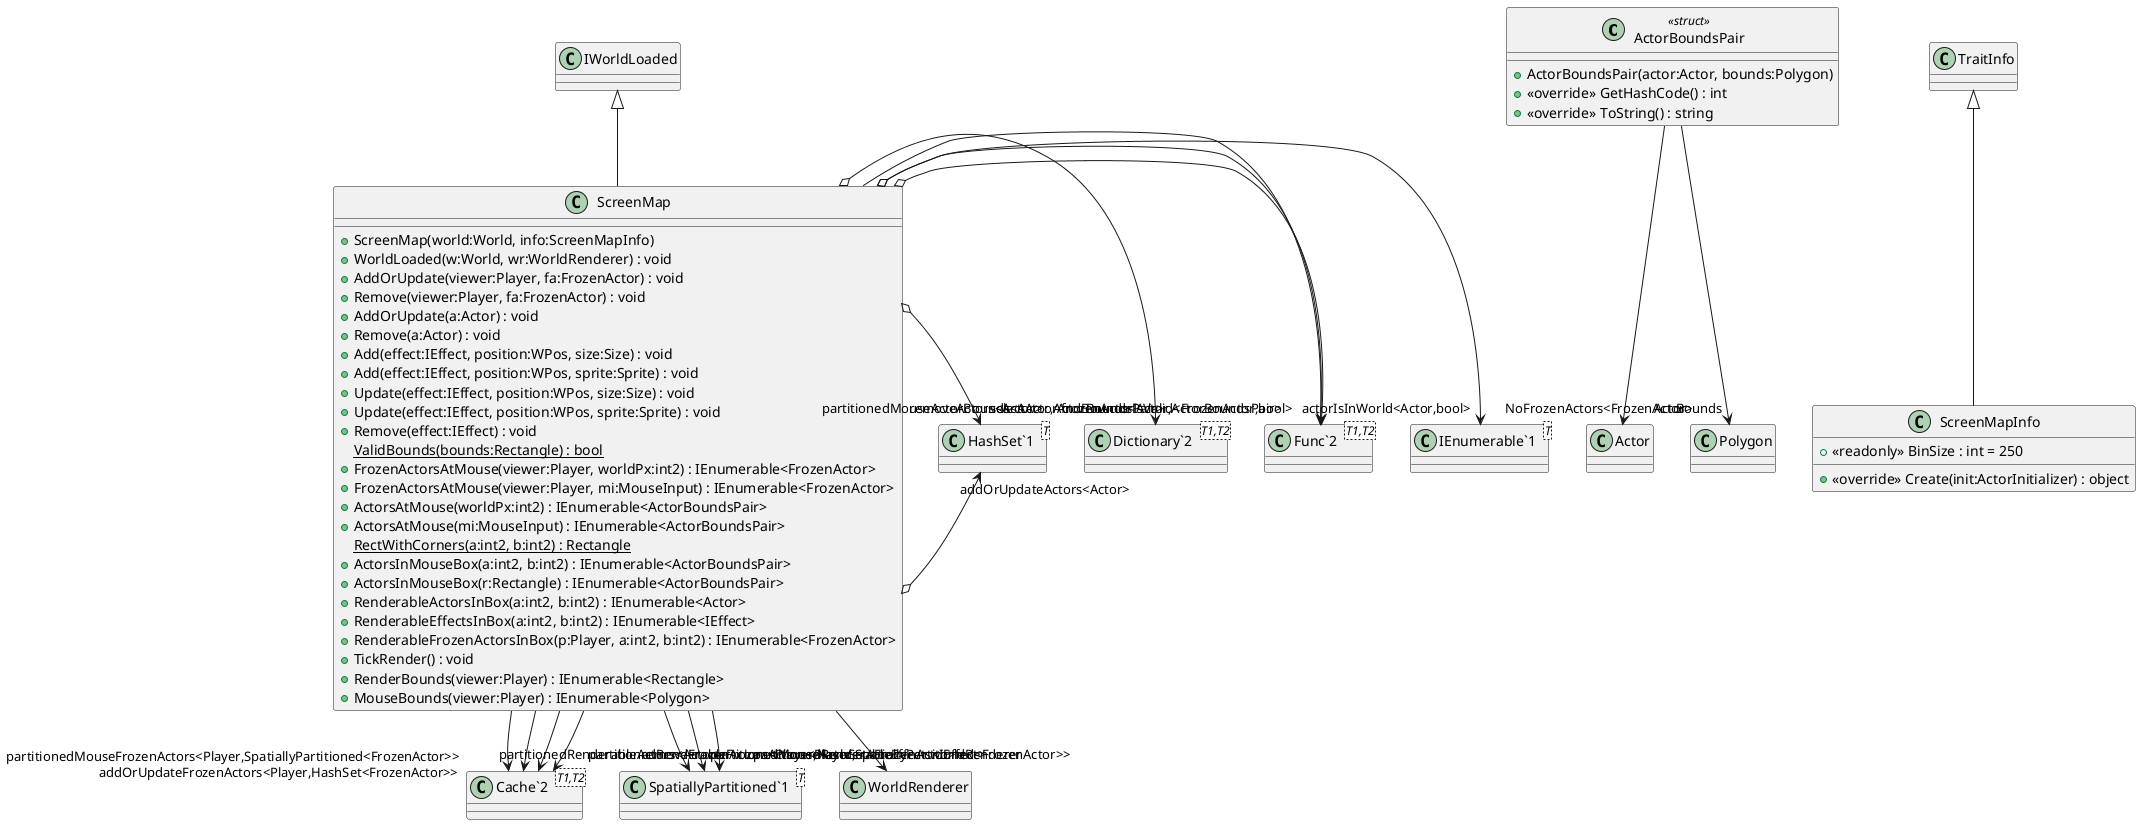 @startuml
class ActorBoundsPair <<struct>> {
    + ActorBoundsPair(actor:Actor, bounds:Polygon)
    + <<override>> GetHashCode() : int
    + <<override>> ToString() : string
}
class ScreenMapInfo {
    + <<readonly>> BinSize : int = 250
    + <<override>> Create(init:ActorInitializer) : object
}
class ScreenMap {
    + ScreenMap(world:World, info:ScreenMapInfo)
    + WorldLoaded(w:World, wr:WorldRenderer) : void
    + AddOrUpdate(viewer:Player, fa:FrozenActor) : void
    + Remove(viewer:Player, fa:FrozenActor) : void
    + AddOrUpdate(a:Actor) : void
    + Remove(a:Actor) : void
    + Add(effect:IEffect, position:WPos, size:Size) : void
    + Add(effect:IEffect, position:WPos, sprite:Sprite) : void
    + Update(effect:IEffect, position:WPos, size:Size) : void
    + Update(effect:IEffect, position:WPos, sprite:Sprite) : void
    + Remove(effect:IEffect) : void
    {static} ValidBounds(bounds:Rectangle) : bool
    + FrozenActorsAtMouse(viewer:Player, worldPx:int2) : IEnumerable<FrozenActor>
    + FrozenActorsAtMouse(viewer:Player, mi:MouseInput) : IEnumerable<FrozenActor>
    + ActorsAtMouse(worldPx:int2) : IEnumerable<ActorBoundsPair>
    + ActorsAtMouse(mi:MouseInput) : IEnumerable<ActorBoundsPair>
    {static} RectWithCorners(a:int2, b:int2) : Rectangle
    + ActorsInMouseBox(a:int2, b:int2) : IEnumerable<ActorBoundsPair>
    + ActorsInMouseBox(r:Rectangle) : IEnumerable<ActorBoundsPair>
    + RenderableActorsInBox(a:int2, b:int2) : IEnumerable<Actor>
    + RenderableEffectsInBox(a:int2, b:int2) : IEnumerable<IEffect>
    + RenderableFrozenActorsInBox(p:Player, a:int2, b:int2) : IEnumerable<FrozenActor>
    + TickRender() : void
    + RenderBounds(viewer:Player) : IEnumerable<Rectangle>
    + MouseBounds(viewer:Player) : IEnumerable<Polygon>
}
class "IEnumerable`1"<T> {
}
class "Func`2"<T1,T2> {
}
class "Cache`2"<T1,T2> {
}
class "SpatiallyPartitioned`1"<T> {
}
class "Dictionary`2"<T1,T2> {
}
class "HashSet`1"<T> {
}
ActorBoundsPair --> "Actor" Actor
ActorBoundsPair --> "Bounds" Polygon
TraitInfo <|-- ScreenMapInfo
IWorldLoaded <|-- ScreenMap
ScreenMap o-> "NoFrozenActors<FrozenActor>" "IEnumerable`1"
ScreenMap o-> "frozenActorIsValid<FrozenActor,bool>" "Func`2"
ScreenMap o-> "actorIsInWorld<Actor,bool>" "Func`2"
ScreenMap --> "selectActorAndBounds<Actor,ActorBoundsPair>" "Func`2"
ScreenMap --> "partitionedMouseFrozenActors<Player,SpatiallyPartitioned<FrozenActor>>" "Cache`2"
ScreenMap --> "partitionedMouseActors<Actor>" "SpatiallyPartitioned`1"
ScreenMap o-> "partitionedMouseActorBounds<Actor,ActorBoundsPair>" "Dictionary`2"
ScreenMap --> "partitionedRenderableFrozenActors<Player,SpatiallyPartitioned<FrozenActor>>" "Cache`2"
ScreenMap --> "partitionedRenderableActors<Actor>" "SpatiallyPartitioned`1"
ScreenMap --> "partitionedRenderableEffects<IEffect>" "SpatiallyPartitioned`1"
ScreenMap o-> "addOrUpdateActors<Actor>" "HashSet`1"
ScreenMap o-> "removeActors<Actor>" "HashSet`1"
ScreenMap --> "addOrUpdateFrozenActors<Player,HashSet<FrozenActor>>" "Cache`2"
ScreenMap --> "removeFrozenActors<Player,HashSet<FrozenActor>>" "Cache`2"
ScreenMap --> "worldRenderer" WorldRenderer
@enduml
